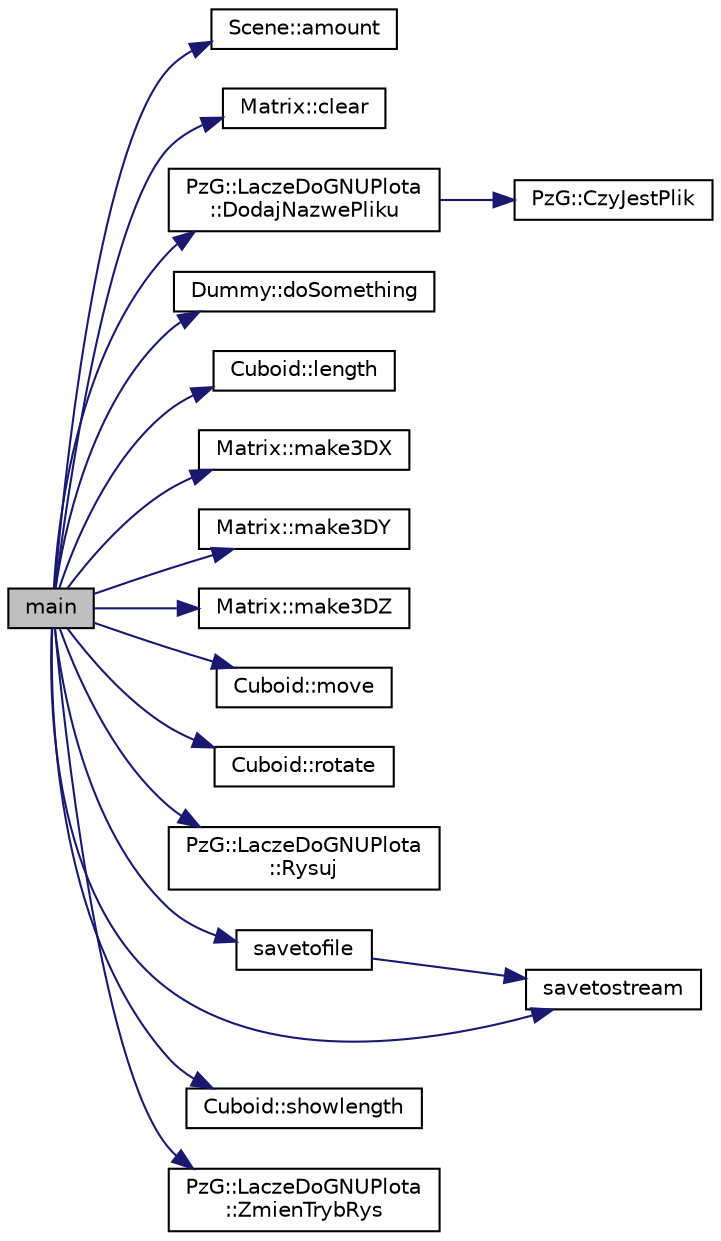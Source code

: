 digraph "main"
{
 // LATEX_PDF_SIZE
  edge [fontname="Helvetica",fontsize="10",labelfontname="Helvetica",labelfontsize="10"];
  node [fontname="Helvetica",fontsize="10",shape=record];
  rankdir="LR";
  Node1 [label="main",height=0.2,width=0.4,color="black", fillcolor="grey75", style="filled", fontcolor="black",tooltip=" "];
  Node1 -> Node2 [color="midnightblue",fontsize="10",style="solid",fontname="Helvetica"];
  Node2 [label="Scene::amount",height=0.2,width=0.4,color="black", fillcolor="white", style="filled",URL="$class_scene.html#ae5405a0c93e5a119a105ff17ba9feb98",tooltip=" "];
  Node1 -> Node3 [color="midnightblue",fontsize="10",style="solid",fontname="Helvetica"];
  Node3 [label="Matrix::clear",height=0.2,width=0.4,color="black", fillcolor="white", style="filled",URL="$class_matrix.html#abcf88ddb8baba8268dab5ae521e48e36",tooltip=" "];
  Node1 -> Node4 [color="midnightblue",fontsize="10",style="solid",fontname="Helvetica"];
  Node4 [label="PzG::LaczeDoGNUPlota\l::DodajNazwePliku",height=0.2,width=0.4,color="black", fillcolor="white", style="filled",URL="$class_pz_g_1_1_lacze_do_g_n_u_plota.html#a34bd48f57c0fd69c12bf4127a1cacd8f",tooltip="Dodaje nazwę pliku."];
  Node4 -> Node5 [color="midnightblue",fontsize="10",style="solid",fontname="Helvetica"];
  Node5 [label="PzG::CzyJestPlik",height=0.2,width=0.4,color="black", fillcolor="white", style="filled",URL="$namespace_pz_g.html#ae1ae4d36f66c77879380ba73da8e20e3",tooltip=" "];
  Node1 -> Node6 [color="midnightblue",fontsize="10",style="solid",fontname="Helvetica"];
  Node6 [label="Dummy::doSomething",height=0.2,width=0.4,color="black", fillcolor="white", style="filled",URL="$class_dummy.html#a6453272d296d2ddf672e9ab0e7731c82",tooltip=" "];
  Node1 -> Node7 [color="midnightblue",fontsize="10",style="solid",fontname="Helvetica"];
  Node7 [label="Cuboid::length",height=0.2,width=0.4,color="black", fillcolor="white", style="filled",URL="$class_cuboid.html#ad14c56f7bc768189d039828aa871f60b",tooltip=" "];
  Node1 -> Node8 [color="midnightblue",fontsize="10",style="solid",fontname="Helvetica"];
  Node8 [label="Matrix::make3DX",height=0.2,width=0.4,color="black", fillcolor="white", style="filled",URL="$class_matrix.html#a6b0ec6beb8dad325e977ed7831766b5c",tooltip=" "];
  Node1 -> Node9 [color="midnightblue",fontsize="10",style="solid",fontname="Helvetica"];
  Node9 [label="Matrix::make3DY",height=0.2,width=0.4,color="black", fillcolor="white", style="filled",URL="$class_matrix.html#a83b5864d067a928d0da70800333f4976",tooltip=" "];
  Node1 -> Node10 [color="midnightblue",fontsize="10",style="solid",fontname="Helvetica"];
  Node10 [label="Matrix::make3DZ",height=0.2,width=0.4,color="black", fillcolor="white", style="filled",URL="$class_matrix.html#af5a2c629a4ded5bb85c56c0908188560",tooltip=" "];
  Node1 -> Node11 [color="midnightblue",fontsize="10",style="solid",fontname="Helvetica"];
  Node11 [label="Cuboid::move",height=0.2,width=0.4,color="black", fillcolor="white", style="filled",URL="$class_cuboid.html#acdf5282bcca88db933cfa0ac8ac851b9",tooltip=" "];
  Node1 -> Node12 [color="midnightblue",fontsize="10",style="solid",fontname="Helvetica"];
  Node12 [label="Cuboid::rotate",height=0.2,width=0.4,color="black", fillcolor="white", style="filled",URL="$class_cuboid.html#a290fa693e437cde00d1dc1637ca2968f",tooltip=" "];
  Node1 -> Node13 [color="midnightblue",fontsize="10",style="solid",fontname="Helvetica"];
  Node13 [label="PzG::LaczeDoGNUPlota\l::Rysuj",height=0.2,width=0.4,color="black", fillcolor="white", style="filled",URL="$class_pz_g_1_1_lacze_do_g_n_u_plota.html#a065f5b8402737cc62b0ad4f66d028335",tooltip=" "];
  Node1 -> Node14 [color="midnightblue",fontsize="10",style="solid",fontname="Helvetica"];
  Node14 [label="savetofile",height=0.2,width=0.4,color="black", fillcolor="white", style="filled",URL="$app_2main_8cpp.html#a61d79fa79fb1b19a6265661e2efccd1b",tooltip=" "];
  Node14 -> Node15 [color="midnightblue",fontsize="10",style="solid",fontname="Helvetica"];
  Node15 [label="savetostream",height=0.2,width=0.4,color="black", fillcolor="white", style="filled",URL="$app_2main_8cpp.html#a2a238d543002f5c1ee6199a7a737112f",tooltip=" "];
  Node1 -> Node15 [color="midnightblue",fontsize="10",style="solid",fontname="Helvetica"];
  Node1 -> Node16 [color="midnightblue",fontsize="10",style="solid",fontname="Helvetica"];
  Node16 [label="Cuboid::showlength",height=0.2,width=0.4,color="black", fillcolor="white", style="filled",URL="$class_cuboid.html#aa9617e74cc75e317f56da5e1fec51dc5",tooltip=" "];
  Node1 -> Node17 [color="midnightblue",fontsize="10",style="solid",fontname="Helvetica"];
  Node17 [label="PzG::LaczeDoGNUPlota\l::ZmienTrybRys",height=0.2,width=0.4,color="black", fillcolor="white", style="filled",URL="$class_pz_g_1_1_lacze_do_g_n_u_plota.html#a10950349b348fd3a3d4143e95337527c",tooltip="Zmienia tryb rysowania."];
}
